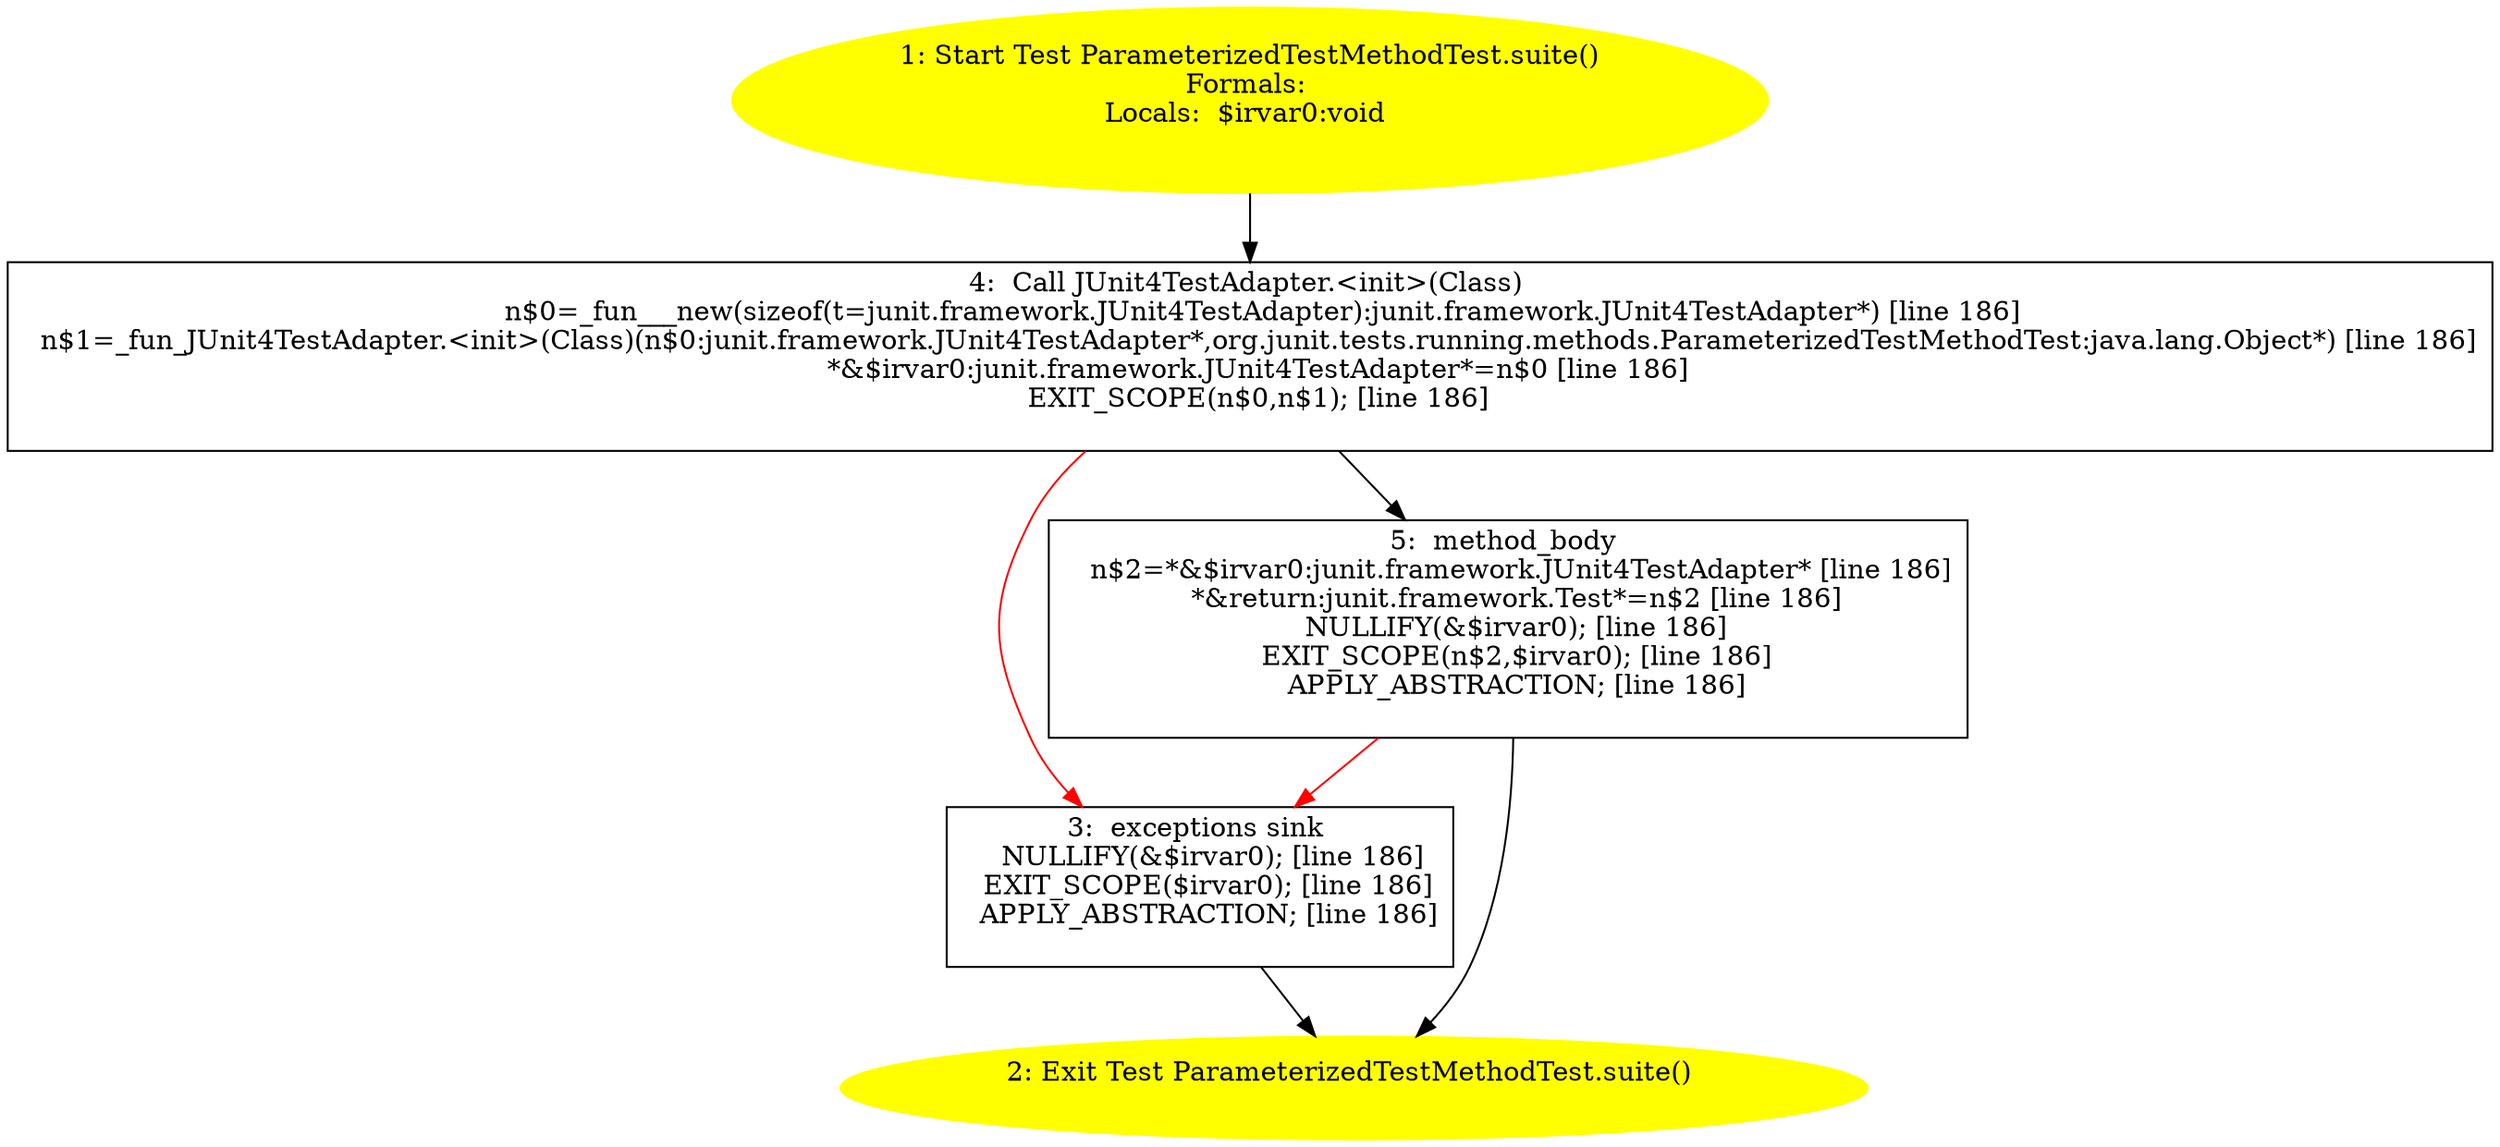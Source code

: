 /* @generated */
digraph cfg {
"org.junit.tests.running.methods.ParameterizedTestMethodTest.suite():junit.framework.Test.a4e4b47be3314e5dcf58c2cc221da57f_1" [label="1: Start Test ParameterizedTestMethodTest.suite()\nFormals: \nLocals:  $irvar0:void \n  " color=yellow style=filled]
	

	 "org.junit.tests.running.methods.ParameterizedTestMethodTest.suite():junit.framework.Test.a4e4b47be3314e5dcf58c2cc221da57f_1" -> "org.junit.tests.running.methods.ParameterizedTestMethodTest.suite():junit.framework.Test.a4e4b47be3314e5dcf58c2cc221da57f_4" ;
"org.junit.tests.running.methods.ParameterizedTestMethodTest.suite():junit.framework.Test.a4e4b47be3314e5dcf58c2cc221da57f_2" [label="2: Exit Test ParameterizedTestMethodTest.suite() \n  " color=yellow style=filled]
	

"org.junit.tests.running.methods.ParameterizedTestMethodTest.suite():junit.framework.Test.a4e4b47be3314e5dcf58c2cc221da57f_3" [label="3:  exceptions sink \n   NULLIFY(&$irvar0); [line 186]\n  EXIT_SCOPE($irvar0); [line 186]\n  APPLY_ABSTRACTION; [line 186]\n " shape="box"]
	

	 "org.junit.tests.running.methods.ParameterizedTestMethodTest.suite():junit.framework.Test.a4e4b47be3314e5dcf58c2cc221da57f_3" -> "org.junit.tests.running.methods.ParameterizedTestMethodTest.suite():junit.framework.Test.a4e4b47be3314e5dcf58c2cc221da57f_2" ;
"org.junit.tests.running.methods.ParameterizedTestMethodTest.suite():junit.framework.Test.a4e4b47be3314e5dcf58c2cc221da57f_4" [label="4:  Call JUnit4TestAdapter.<init>(Class) \n   n$0=_fun___new(sizeof(t=junit.framework.JUnit4TestAdapter):junit.framework.JUnit4TestAdapter*) [line 186]\n  n$1=_fun_JUnit4TestAdapter.<init>(Class)(n$0:junit.framework.JUnit4TestAdapter*,org.junit.tests.running.methods.ParameterizedTestMethodTest:java.lang.Object*) [line 186]\n  *&$irvar0:junit.framework.JUnit4TestAdapter*=n$0 [line 186]\n  EXIT_SCOPE(n$0,n$1); [line 186]\n " shape="box"]
	

	 "org.junit.tests.running.methods.ParameterizedTestMethodTest.suite():junit.framework.Test.a4e4b47be3314e5dcf58c2cc221da57f_4" -> "org.junit.tests.running.methods.ParameterizedTestMethodTest.suite():junit.framework.Test.a4e4b47be3314e5dcf58c2cc221da57f_5" ;
	 "org.junit.tests.running.methods.ParameterizedTestMethodTest.suite():junit.framework.Test.a4e4b47be3314e5dcf58c2cc221da57f_4" -> "org.junit.tests.running.methods.ParameterizedTestMethodTest.suite():junit.framework.Test.a4e4b47be3314e5dcf58c2cc221da57f_3" [color="red" ];
"org.junit.tests.running.methods.ParameterizedTestMethodTest.suite():junit.framework.Test.a4e4b47be3314e5dcf58c2cc221da57f_5" [label="5:  method_body \n   n$2=*&$irvar0:junit.framework.JUnit4TestAdapter* [line 186]\n  *&return:junit.framework.Test*=n$2 [line 186]\n  NULLIFY(&$irvar0); [line 186]\n  EXIT_SCOPE(n$2,$irvar0); [line 186]\n  APPLY_ABSTRACTION; [line 186]\n " shape="box"]
	

	 "org.junit.tests.running.methods.ParameterizedTestMethodTest.suite():junit.framework.Test.a4e4b47be3314e5dcf58c2cc221da57f_5" -> "org.junit.tests.running.methods.ParameterizedTestMethodTest.suite():junit.framework.Test.a4e4b47be3314e5dcf58c2cc221da57f_2" ;
	 "org.junit.tests.running.methods.ParameterizedTestMethodTest.suite():junit.framework.Test.a4e4b47be3314e5dcf58c2cc221da57f_5" -> "org.junit.tests.running.methods.ParameterizedTestMethodTest.suite():junit.framework.Test.a4e4b47be3314e5dcf58c2cc221da57f_3" [color="red" ];
}
